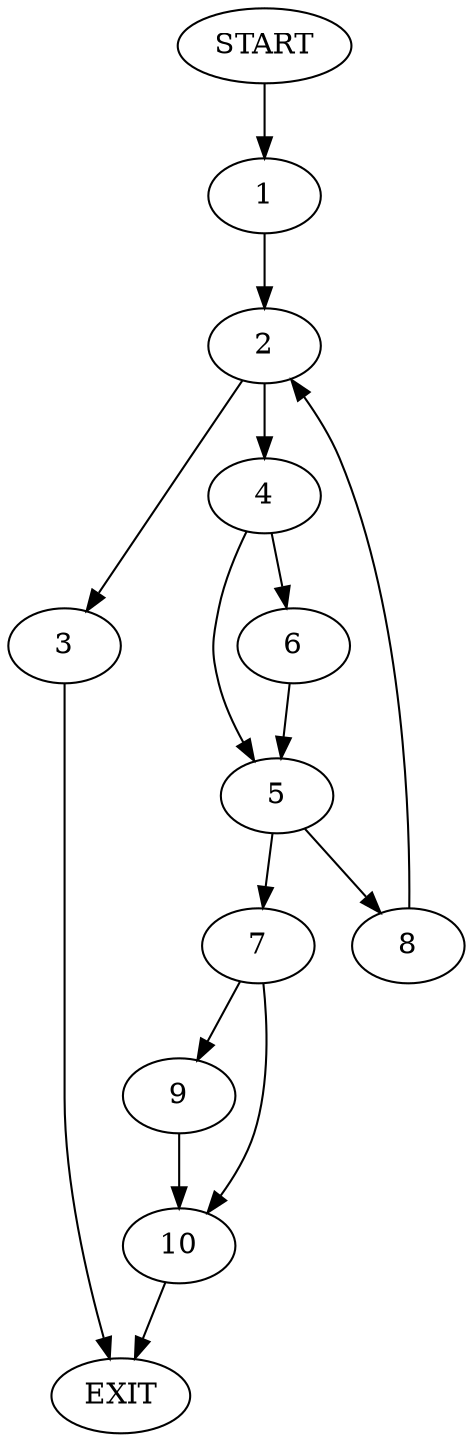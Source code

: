 digraph {
0 [label="START"]
11 [label="EXIT"]
0 -> 1
1 -> 2
2 -> 3
2 -> 4
4 -> 5
4 -> 6
3 -> 11
6 -> 5
5 -> 7
5 -> 8
8 -> 2
7 -> 9
7 -> 10
10 -> 11
9 -> 10
}
